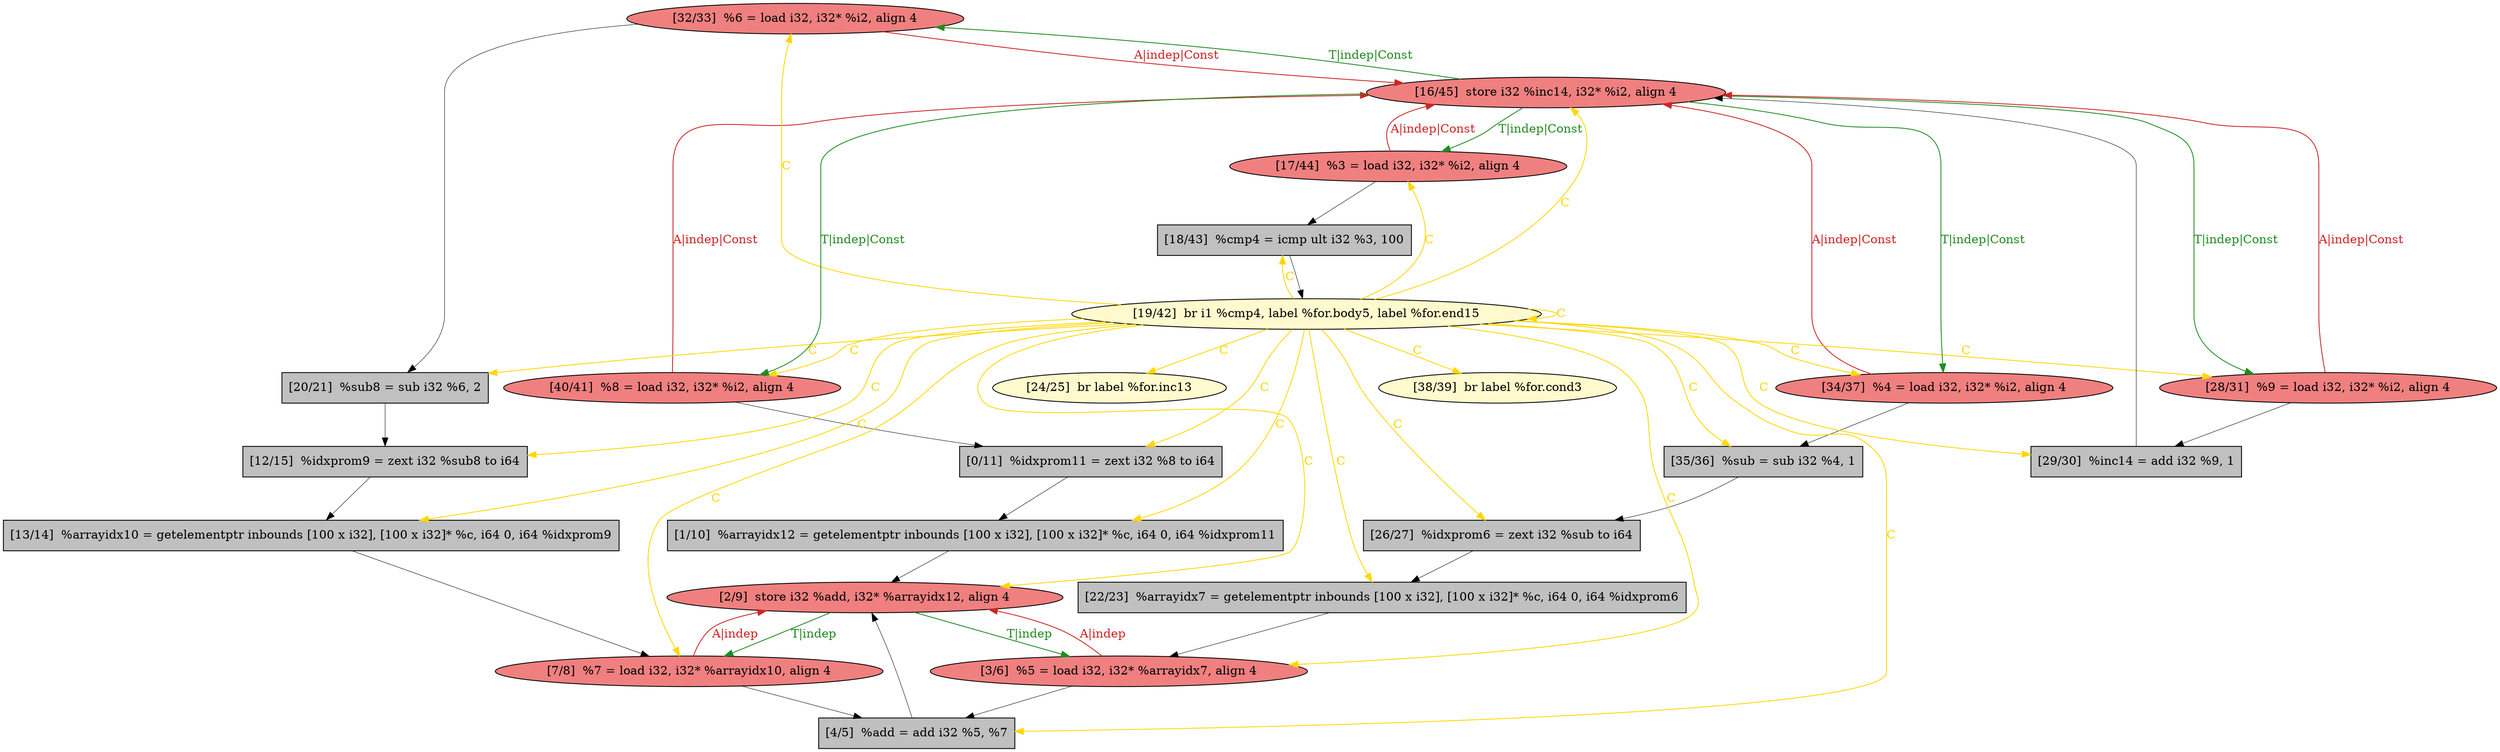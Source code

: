 
digraph G {


node339 [fillcolor=grey,label="[1/10]  %arrayidx12 = getelementptr inbounds [100 x i32], [100 x i32]* %c, i64 0, i64 %idxprom11",shape=rectangle,style=filled ]
node338 [fillcolor=lightcoral,label="[3/6]  %5 = load i32, i32* %arrayidx7, align 4",shape=ellipse,style=filled ]
node336 [fillcolor=grey,label="[20/21]  %sub8 = sub i32 %6, 2",shape=rectangle,style=filled ]
node335 [fillcolor=grey,label="[22/23]  %arrayidx7 = getelementptr inbounds [100 x i32], [100 x i32]* %c, i64 0, i64 %idxprom6",shape=rectangle,style=filled ]
node334 [fillcolor=lemonchiffon,label="[24/25]  br label %for.inc13",shape=ellipse,style=filled ]
node333 [fillcolor=lightcoral,label="[40/41]  %8 = load i32, i32* %i2, align 4",shape=ellipse,style=filled ]
node322 [fillcolor=lightcoral,label="[34/37]  %4 = load i32, i32* %i2, align 4",shape=ellipse,style=filled ]
node332 [fillcolor=grey,label="[18/43]  %cmp4 = icmp ult i32 %3, 100",shape=rectangle,style=filled ]
node319 [fillcolor=lightcoral,label="[7/8]  %7 = load i32, i32* %arrayidx10, align 4",shape=ellipse,style=filled ]
node318 [fillcolor=grey,label="[12/15]  %idxprom9 = zext i32 %sub8 to i64",shape=rectangle,style=filled ]
node337 [fillcolor=grey,label="[13/14]  %arrayidx10 = getelementptr inbounds [100 x i32], [100 x i32]* %c, i64 0, i64 %idxprom9",shape=rectangle,style=filled ]
node331 [fillcolor=grey,label="[35/36]  %sub = sub i32 %4, 1",shape=rectangle,style=filled ]
node320 [fillcolor=grey,label="[4/5]  %add = add i32 %5, %7",shape=rectangle,style=filled ]
node323 [fillcolor=lemonchiffon,label="[38/39]  br label %for.cond3",shape=ellipse,style=filled ]
node328 [fillcolor=grey,label="[26/27]  %idxprom6 = zext i32 %sub to i64",shape=rectangle,style=filled ]
node324 [fillcolor=lightcoral,label="[32/33]  %6 = load i32, i32* %i2, align 4",shape=ellipse,style=filled ]
node317 [fillcolor=grey,label="[0/11]  %idxprom11 = zext i32 %8 to i64",shape=rectangle,style=filled ]
node325 [fillcolor=lightcoral,label="[2/9]  store i32 %add, i32* %arrayidx12, align 4",shape=ellipse,style=filled ]
node330 [fillcolor=lightcoral,label="[17/44]  %3 = load i32, i32* %i2, align 4",shape=ellipse,style=filled ]
node326 [fillcolor=lemonchiffon,label="[19/42]  br i1 %cmp4, label %for.body5, label %for.end15",shape=ellipse,style=filled ]
node321 [fillcolor=lightcoral,label="[16/45]  store i32 %inc14, i32* %i2, align 4",shape=ellipse,style=filled ]
node327 [fillcolor=lightcoral,label="[28/31]  %9 = load i32, i32* %i2, align 4",shape=ellipse,style=filled ]
node329 [fillcolor=grey,label="[29/30]  %inc14 = add i32 %9, 1",shape=rectangle,style=filled ]

node333->node317 [style=solid,color=black,label="",penwidth=0.5,fontcolor=black ]
node326->node329 [style=solid,color=gold,label="C",penwidth=1.0,fontcolor=gold ]
node321->node324 [style=solid,color=forestgreen,label="T|indep|Const",penwidth=1.0,fontcolor=forestgreen ]
node324->node321 [style=solid,color=firebrick3,label="A|indep|Const",penwidth=1.0,fontcolor=firebrick3 ]
node324->node336 [style=solid,color=black,label="",penwidth=0.5,fontcolor=black ]
node319->node320 [style=solid,color=black,label="",penwidth=0.5,fontcolor=black ]
node333->node321 [style=solid,color=firebrick3,label="A|indep|Const",penwidth=1.0,fontcolor=firebrick3 ]
node326->node321 [style=solid,color=gold,label="C",penwidth=1.0,fontcolor=gold ]
node330->node332 [style=solid,color=black,label="",penwidth=0.5,fontcolor=black ]
node321->node322 [style=solid,color=forestgreen,label="T|indep|Const",penwidth=1.0,fontcolor=forestgreen ]
node322->node321 [style=solid,color=firebrick3,label="A|indep|Const",penwidth=1.0,fontcolor=firebrick3 ]
node325->node319 [style=solid,color=forestgreen,label="T|indep",penwidth=1.0,fontcolor=forestgreen ]
node327->node321 [style=solid,color=firebrick3,label="A|indep|Const",penwidth=1.0,fontcolor=firebrick3 ]
node321->node327 [style=solid,color=forestgreen,label="T|indep|Const",penwidth=1.0,fontcolor=forestgreen ]
node325->node338 [style=solid,color=forestgreen,label="T|indep",penwidth=1.0,fontcolor=forestgreen ]
node335->node338 [style=solid,color=black,label="",penwidth=0.5,fontcolor=black ]
node326->node332 [style=solid,color=gold,label="C",penwidth=1.0,fontcolor=gold ]
node326->node319 [style=solid,color=gold,label="C",penwidth=1.0,fontcolor=gold ]
node326->node322 [style=solid,color=gold,label="C",penwidth=1.0,fontcolor=gold ]
node326->node328 [style=solid,color=gold,label="C",penwidth=1.0,fontcolor=gold ]
node332->node326 [style=solid,color=black,label="",penwidth=0.5,fontcolor=black ]
node321->node330 [style=solid,color=forestgreen,label="T|indep|Const",penwidth=1.0,fontcolor=forestgreen ]
node326->node335 [style=solid,color=gold,label="C",penwidth=1.0,fontcolor=gold ]
node326->node320 [style=solid,color=gold,label="C",penwidth=1.0,fontcolor=gold ]
node326->node336 [style=solid,color=gold,label="C",penwidth=1.0,fontcolor=gold ]
node326->node334 [style=solid,color=gold,label="C",penwidth=1.0,fontcolor=gold ]
node326->node331 [style=solid,color=gold,label="C",penwidth=1.0,fontcolor=gold ]
node329->node321 [style=solid,color=black,label="",penwidth=0.5,fontcolor=black ]
node326->node337 [style=solid,color=gold,label="C",penwidth=1.0,fontcolor=gold ]
node326->node330 [style=solid,color=gold,label="C",penwidth=1.0,fontcolor=gold ]
node326->node338 [style=solid,color=gold,label="C",penwidth=1.0,fontcolor=gold ]
node317->node339 [style=solid,color=black,label="",penwidth=0.5,fontcolor=black ]
node318->node337 [style=solid,color=black,label="",penwidth=0.5,fontcolor=black ]
node338->node325 [style=solid,color=firebrick3,label="A|indep",penwidth=1.0,fontcolor=firebrick3 ]
node326->node318 [style=solid,color=gold,label="C",penwidth=1.0,fontcolor=gold ]
node326->node326 [style=solid,color=gold,label="C",penwidth=1.0,fontcolor=gold ]
node326->node317 [style=solid,color=gold,label="C",penwidth=1.0,fontcolor=gold ]
node327->node329 [style=solid,color=black,label="",penwidth=0.5,fontcolor=black ]
node326->node325 [style=solid,color=gold,label="C",penwidth=1.0,fontcolor=gold ]
node326->node324 [style=solid,color=gold,label="C",penwidth=1.0,fontcolor=gold ]
node321->node333 [style=solid,color=forestgreen,label="T|indep|Const",penwidth=1.0,fontcolor=forestgreen ]
node336->node318 [style=solid,color=black,label="",penwidth=0.5,fontcolor=black ]
node330->node321 [style=solid,color=firebrick3,label="A|indep|Const",penwidth=1.0,fontcolor=firebrick3 ]
node322->node331 [style=solid,color=black,label="",penwidth=0.5,fontcolor=black ]
node319->node325 [style=solid,color=firebrick3,label="A|indep",penwidth=1.0,fontcolor=firebrick3 ]
node326->node323 [style=solid,color=gold,label="C",penwidth=1.0,fontcolor=gold ]
node339->node325 [style=solid,color=black,label="",penwidth=0.5,fontcolor=black ]
node338->node320 [style=solid,color=black,label="",penwidth=0.5,fontcolor=black ]
node328->node335 [style=solid,color=black,label="",penwidth=0.5,fontcolor=black ]
node331->node328 [style=solid,color=black,label="",penwidth=0.5,fontcolor=black ]
node326->node327 [style=solid,color=gold,label="C",penwidth=1.0,fontcolor=gold ]
node326->node339 [style=solid,color=gold,label="C",penwidth=1.0,fontcolor=gold ]
node320->node325 [style=solid,color=black,label="",penwidth=0.5,fontcolor=black ]
node326->node333 [style=solid,color=gold,label="C",penwidth=1.0,fontcolor=gold ]
node337->node319 [style=solid,color=black,label="",penwidth=0.5,fontcolor=black ]


}
